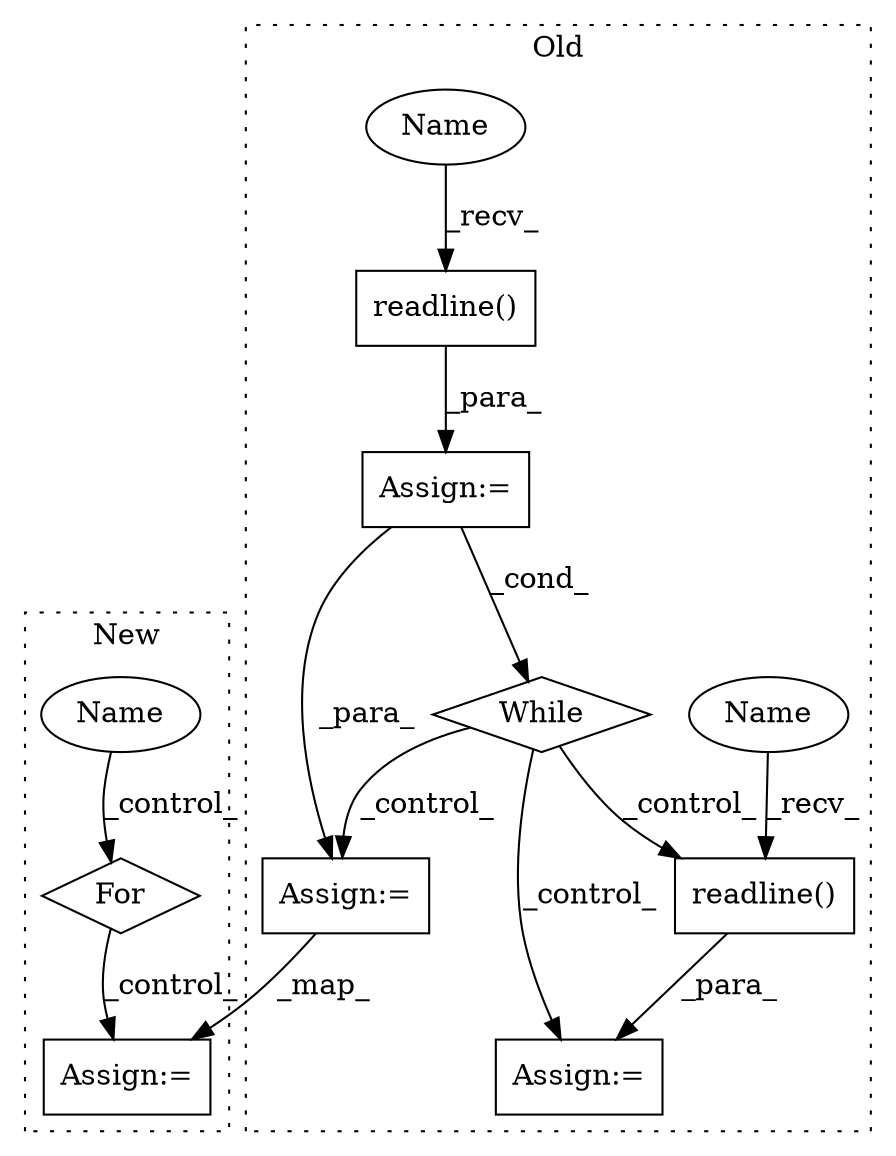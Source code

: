 digraph G {
subgraph cluster0 {
1 [label="readline()" a="75" s="374" l="14" shape="box"];
5 [label="Assign:=" a="68" s="253" l="3" shape="box"];
6 [label="readline()" a="75" s="161" l="14" shape="box"];
7 [label="While" a="52" s="184,194" l="6,14" shape="diamond"];
8 [label="Assign:=" a="68" s="158" l="3" shape="box"];
9 [label="Assign:=" a="68" s="371" l="3" shape="box"];
10 [label="Name" a="87" s="374" l="3" shape="ellipse"];
11 [label="Name" a="87" s="161" l="3" shape="ellipse"];
label = "Old";
style="dotted";
}
subgraph cluster1 {
2 [label="For" a="107" s="215,230" l="4,14" shape="diamond"];
3 [label="Name" a="87" s="202" l="3" shape="ellipse"];
4 [label="Assign:=" a="68" s="289" l="3" shape="box"];
label = "New";
style="dotted";
}
1 -> 9 [label="_para_"];
2 -> 4 [label="_control_"];
3 -> 2 [label="_control_"];
5 -> 4 [label="_map_"];
6 -> 8 [label="_para_"];
7 -> 5 [label="_control_"];
7 -> 1 [label="_control_"];
7 -> 9 [label="_control_"];
8 -> 7 [label="_cond_"];
8 -> 5 [label="_para_"];
10 -> 1 [label="_recv_"];
11 -> 6 [label="_recv_"];
}